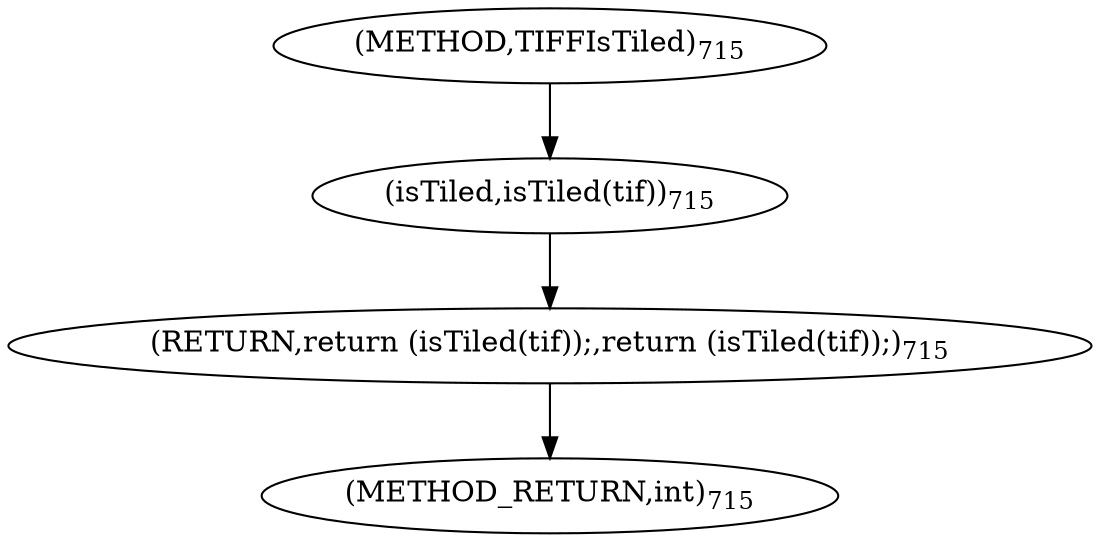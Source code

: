 digraph "TIFFIsTiled" {  
"1533" [label = <(RETURN,return (isTiled(tif));,return (isTiled(tif));)<SUB>715</SUB>> ]
"1534" [label = <(isTiled,isTiled(tif))<SUB>715</SUB>> ]
"1530" [label = <(METHOD,TIFFIsTiled)<SUB>715</SUB>> ]
"1536" [label = <(METHOD_RETURN,int)<SUB>715</SUB>> ]
  "1533" -> "1536" 
  "1534" -> "1533" 
  "1530" -> "1534" 
}
